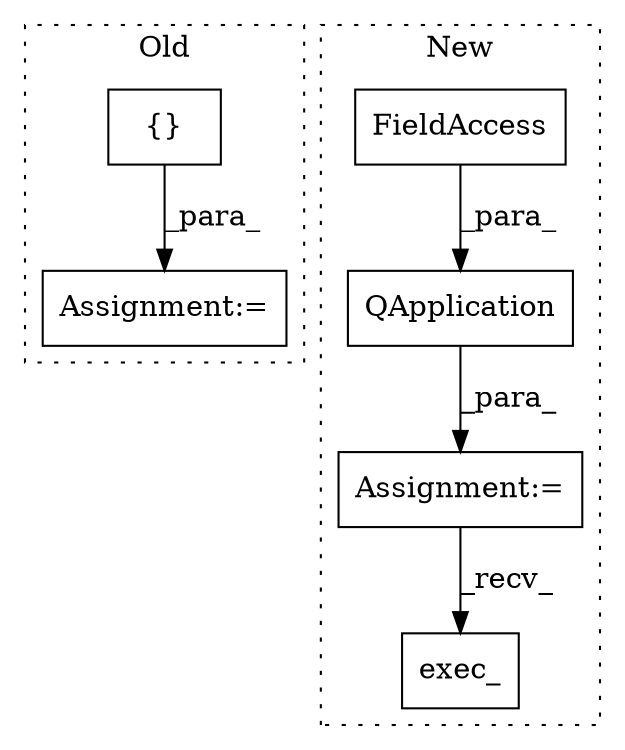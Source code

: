 digraph G {
subgraph cluster0 {
1 [label="{}" a="4" s="1118,1147" l="1,1" shape="box"];
4 [label="Assignment:=" a="7" s="1081" l="1" shape="box"];
label = "Old";
style="dotted";
}
subgraph cluster1 {
2 [label="QApplication" a="32" s="16883,16904" l="13,1" shape="box"];
3 [label="exec_" a="32" s="16951" l="7" shape="box"];
5 [label="Assignment:=" a="7" s="16876" l="1" shape="box"];
6 [label="FieldAccess" a="22" s="16896" l="8" shape="box"];
label = "New";
style="dotted";
}
1 -> 4 [label="_para_"];
2 -> 5 [label="_para_"];
5 -> 3 [label="_recv_"];
6 -> 2 [label="_para_"];
}